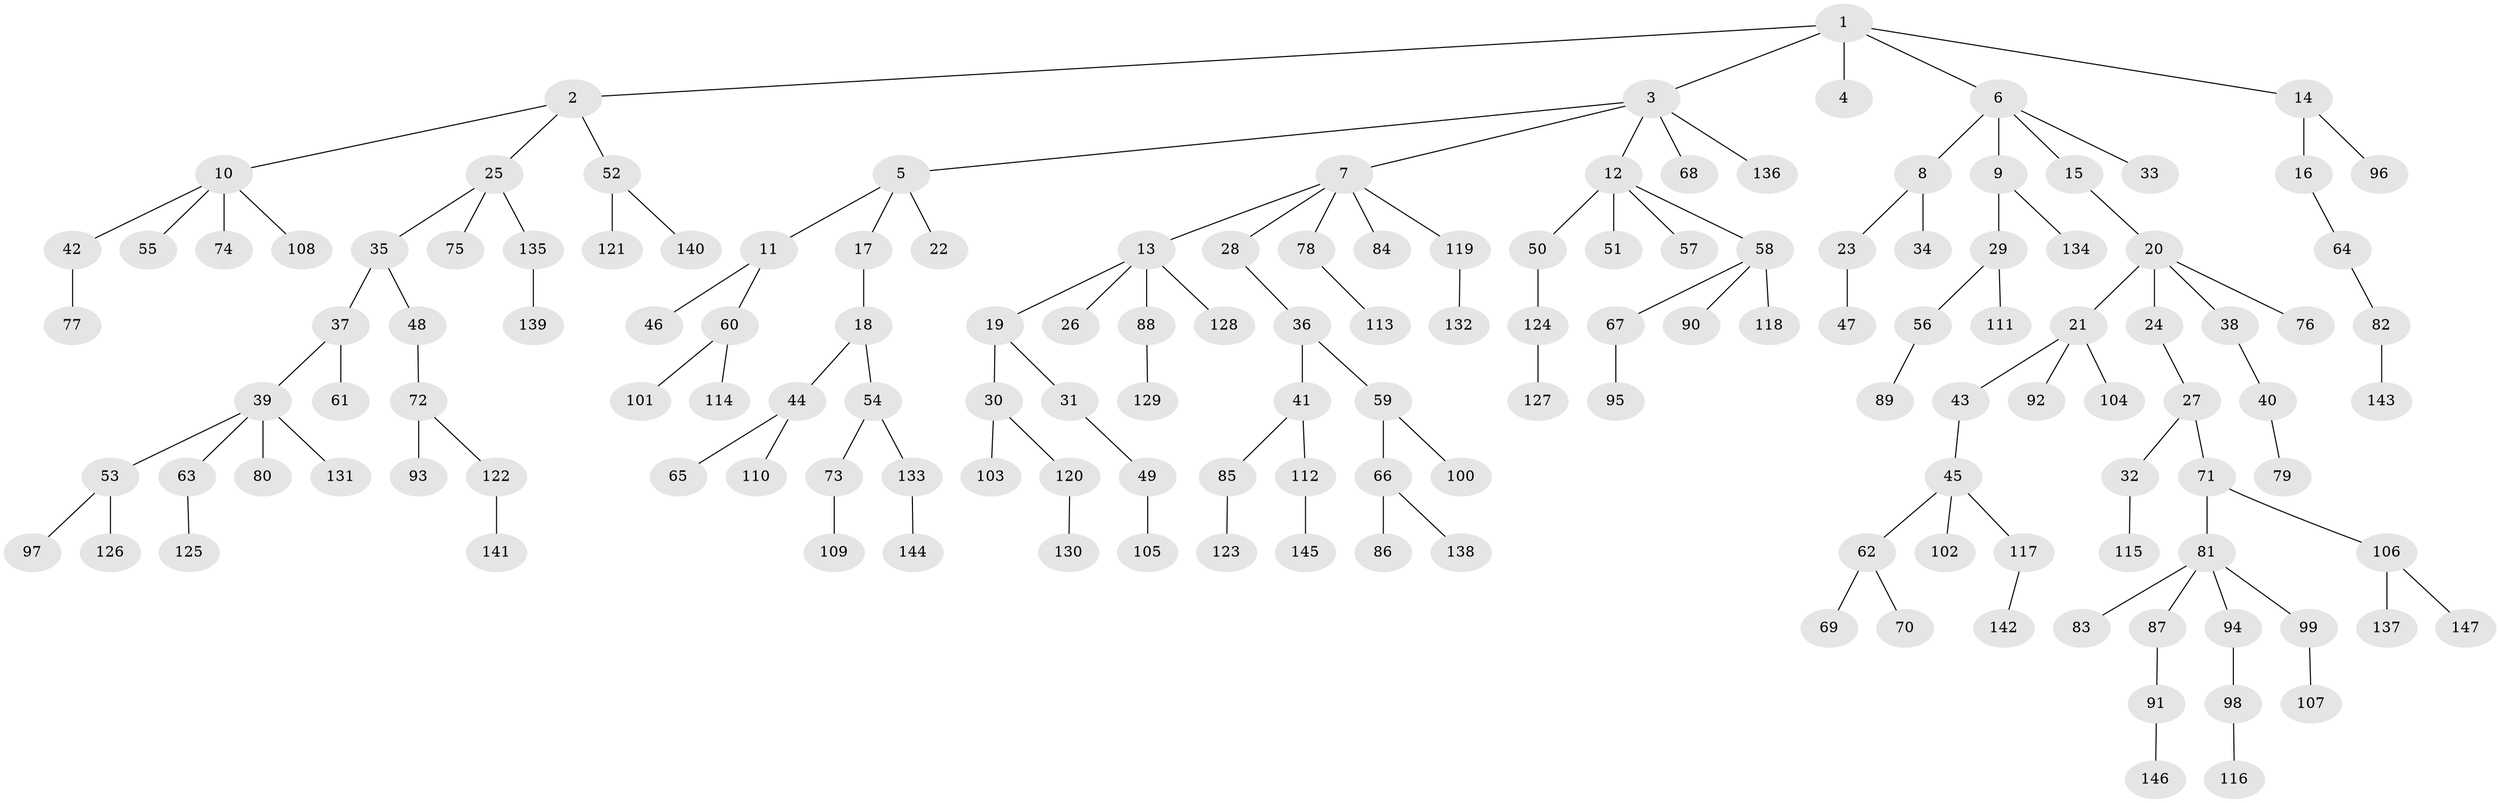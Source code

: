 // coarse degree distribution, {9: 0.01020408163265306, 4: 0.09183673469387756, 1: 0.5816326530612245, 5: 0.02040816326530612, 6: 0.02040816326530612, 3: 0.11224489795918367, 2: 0.15306122448979592, 7: 0.01020408163265306}
// Generated by graph-tools (version 1.1) at 2025/52/02/27/25 19:52:11]
// undirected, 147 vertices, 146 edges
graph export_dot {
graph [start="1"]
  node [color=gray90,style=filled];
  1;
  2;
  3;
  4;
  5;
  6;
  7;
  8;
  9;
  10;
  11;
  12;
  13;
  14;
  15;
  16;
  17;
  18;
  19;
  20;
  21;
  22;
  23;
  24;
  25;
  26;
  27;
  28;
  29;
  30;
  31;
  32;
  33;
  34;
  35;
  36;
  37;
  38;
  39;
  40;
  41;
  42;
  43;
  44;
  45;
  46;
  47;
  48;
  49;
  50;
  51;
  52;
  53;
  54;
  55;
  56;
  57;
  58;
  59;
  60;
  61;
  62;
  63;
  64;
  65;
  66;
  67;
  68;
  69;
  70;
  71;
  72;
  73;
  74;
  75;
  76;
  77;
  78;
  79;
  80;
  81;
  82;
  83;
  84;
  85;
  86;
  87;
  88;
  89;
  90;
  91;
  92;
  93;
  94;
  95;
  96;
  97;
  98;
  99;
  100;
  101;
  102;
  103;
  104;
  105;
  106;
  107;
  108;
  109;
  110;
  111;
  112;
  113;
  114;
  115;
  116;
  117;
  118;
  119;
  120;
  121;
  122;
  123;
  124;
  125;
  126;
  127;
  128;
  129;
  130;
  131;
  132;
  133;
  134;
  135;
  136;
  137;
  138;
  139;
  140;
  141;
  142;
  143;
  144;
  145;
  146;
  147;
  1 -- 2;
  1 -- 3;
  1 -- 4;
  1 -- 6;
  1 -- 14;
  2 -- 10;
  2 -- 25;
  2 -- 52;
  3 -- 5;
  3 -- 7;
  3 -- 12;
  3 -- 68;
  3 -- 136;
  5 -- 11;
  5 -- 17;
  5 -- 22;
  6 -- 8;
  6 -- 9;
  6 -- 15;
  6 -- 33;
  7 -- 13;
  7 -- 28;
  7 -- 78;
  7 -- 84;
  7 -- 119;
  8 -- 23;
  8 -- 34;
  9 -- 29;
  9 -- 134;
  10 -- 42;
  10 -- 55;
  10 -- 74;
  10 -- 108;
  11 -- 46;
  11 -- 60;
  12 -- 50;
  12 -- 51;
  12 -- 57;
  12 -- 58;
  13 -- 19;
  13 -- 26;
  13 -- 88;
  13 -- 128;
  14 -- 16;
  14 -- 96;
  15 -- 20;
  16 -- 64;
  17 -- 18;
  18 -- 44;
  18 -- 54;
  19 -- 30;
  19 -- 31;
  20 -- 21;
  20 -- 24;
  20 -- 38;
  20 -- 76;
  21 -- 43;
  21 -- 92;
  21 -- 104;
  23 -- 47;
  24 -- 27;
  25 -- 35;
  25 -- 75;
  25 -- 135;
  27 -- 32;
  27 -- 71;
  28 -- 36;
  29 -- 56;
  29 -- 111;
  30 -- 103;
  30 -- 120;
  31 -- 49;
  32 -- 115;
  35 -- 37;
  35 -- 48;
  36 -- 41;
  36 -- 59;
  37 -- 39;
  37 -- 61;
  38 -- 40;
  39 -- 53;
  39 -- 63;
  39 -- 80;
  39 -- 131;
  40 -- 79;
  41 -- 85;
  41 -- 112;
  42 -- 77;
  43 -- 45;
  44 -- 65;
  44 -- 110;
  45 -- 62;
  45 -- 102;
  45 -- 117;
  48 -- 72;
  49 -- 105;
  50 -- 124;
  52 -- 121;
  52 -- 140;
  53 -- 97;
  53 -- 126;
  54 -- 73;
  54 -- 133;
  56 -- 89;
  58 -- 67;
  58 -- 90;
  58 -- 118;
  59 -- 66;
  59 -- 100;
  60 -- 101;
  60 -- 114;
  62 -- 69;
  62 -- 70;
  63 -- 125;
  64 -- 82;
  66 -- 86;
  66 -- 138;
  67 -- 95;
  71 -- 81;
  71 -- 106;
  72 -- 93;
  72 -- 122;
  73 -- 109;
  78 -- 113;
  81 -- 83;
  81 -- 87;
  81 -- 94;
  81 -- 99;
  82 -- 143;
  85 -- 123;
  87 -- 91;
  88 -- 129;
  91 -- 146;
  94 -- 98;
  98 -- 116;
  99 -- 107;
  106 -- 137;
  106 -- 147;
  112 -- 145;
  117 -- 142;
  119 -- 132;
  120 -- 130;
  122 -- 141;
  124 -- 127;
  133 -- 144;
  135 -- 139;
}
